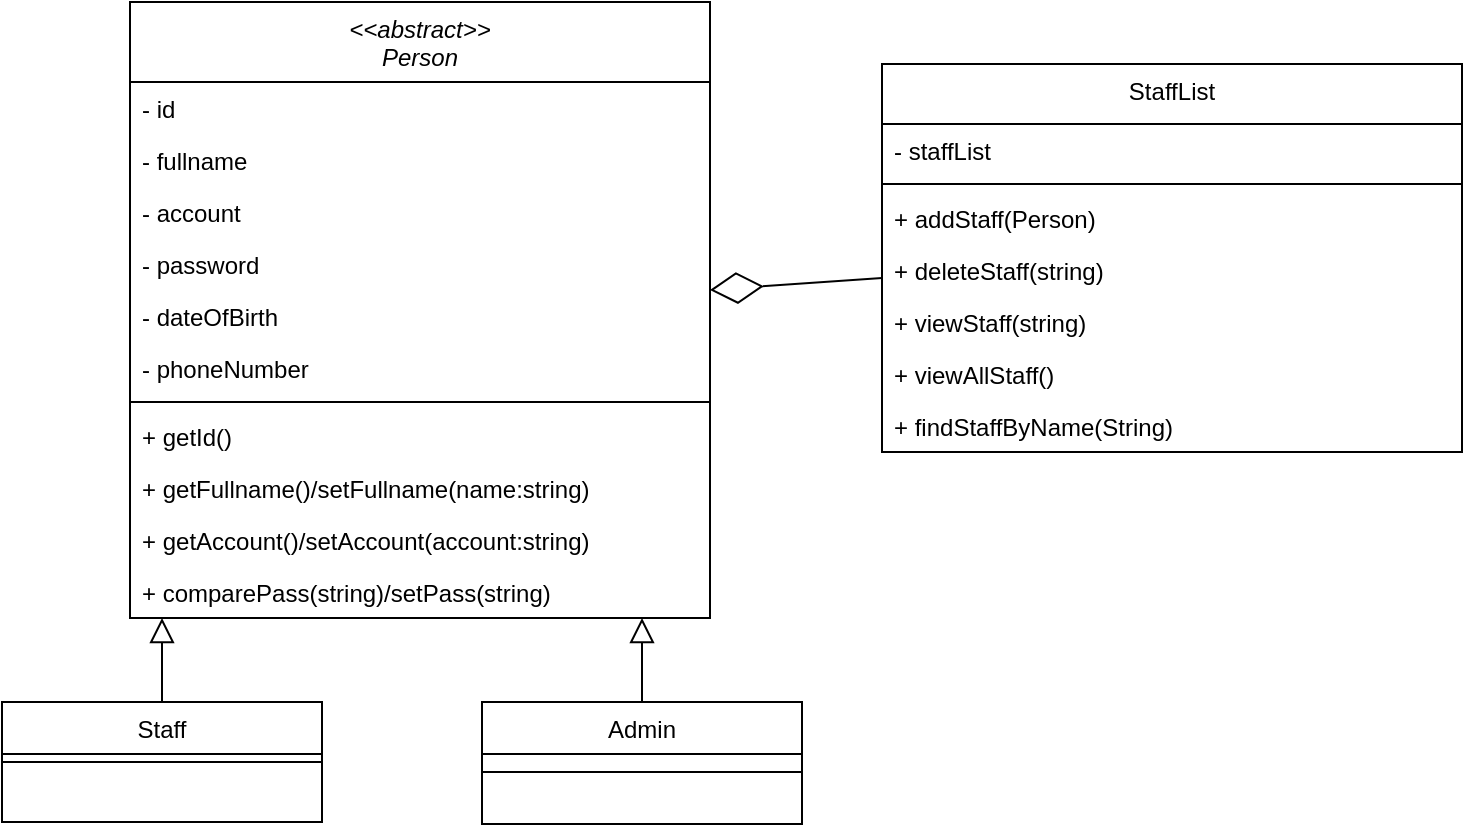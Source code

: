 <mxfile>
    <diagram id="C5RBs43oDa-KdzZeNtuy" name="Page-1">
        <mxGraphModel dx="1081" dy="602" grid="1" gridSize="10" guides="1" tooltips="1" connect="1" arrows="1" fold="1" page="1" pageScale="1" pageWidth="827" pageHeight="1169" math="0" shadow="0">
            <root>
                <mxCell id="WIyWlLk6GJQsqaUBKTNV-0"/>
                <mxCell id="WIyWlLk6GJQsqaUBKTNV-1" parent="WIyWlLk6GJQsqaUBKTNV-0"/>
                <mxCell id="zkfFHV4jXpPFQw0GAbJ--0" value="&lt;&lt;abstract&gt;&gt;&#10;Person" style="swimlane;fontStyle=2;align=center;verticalAlign=top;childLayout=stackLayout;horizontal=1;startSize=40;horizontalStack=0;resizeParent=1;resizeLast=0;collapsible=1;marginBottom=0;rounded=0;shadow=0;strokeWidth=1;" parent="WIyWlLk6GJQsqaUBKTNV-1" vertex="1">
                    <mxGeometry x="124" y="130" width="290" height="308" as="geometry">
                        <mxRectangle x="230" y="140" width="160" height="26" as="alternateBounds"/>
                    </mxGeometry>
                </mxCell>
                <mxCell id="zkfFHV4jXpPFQw0GAbJ--1" value="- id" style="text;align=left;verticalAlign=top;spacingLeft=4;spacingRight=4;overflow=hidden;rotatable=0;points=[[0,0.5],[1,0.5]];portConstraint=eastwest;" parent="zkfFHV4jXpPFQw0GAbJ--0" vertex="1">
                    <mxGeometry y="40" width="290" height="26" as="geometry"/>
                </mxCell>
                <mxCell id="iGLIuC5BQ4Yx6o0lBOy7-52" value="- fullname" style="text;align=left;verticalAlign=top;spacingLeft=4;spacingRight=4;overflow=hidden;rotatable=0;points=[[0,0.5],[1,0.5]];portConstraint=eastwest;" parent="zkfFHV4jXpPFQw0GAbJ--0" vertex="1">
                    <mxGeometry y="66" width="290" height="26" as="geometry"/>
                </mxCell>
                <mxCell id="zkfFHV4jXpPFQw0GAbJ--2" value="- account" style="text;align=left;verticalAlign=top;spacingLeft=4;spacingRight=4;overflow=hidden;rotatable=0;points=[[0,0.5],[1,0.5]];portConstraint=eastwest;rounded=0;shadow=0;html=0;" parent="zkfFHV4jXpPFQw0GAbJ--0" vertex="1">
                    <mxGeometry y="92" width="290" height="26" as="geometry"/>
                </mxCell>
                <mxCell id="10" value="- password" style="text;align=left;verticalAlign=top;spacingLeft=4;spacingRight=4;overflow=hidden;rotatable=0;points=[[0,0.5],[1,0.5]];portConstraint=eastwest;rounded=0;shadow=0;html=0;" vertex="1" parent="zkfFHV4jXpPFQw0GAbJ--0">
                    <mxGeometry y="118" width="290" height="26" as="geometry"/>
                </mxCell>
                <mxCell id="11" value="- dateOfBirth" style="text;align=left;verticalAlign=top;spacingLeft=4;spacingRight=4;overflow=hidden;rotatable=0;points=[[0,0.5],[1,0.5]];portConstraint=eastwest;rounded=0;shadow=0;html=0;" vertex="1" parent="zkfFHV4jXpPFQw0GAbJ--0">
                    <mxGeometry y="144" width="290" height="26" as="geometry"/>
                </mxCell>
                <mxCell id="zkfFHV4jXpPFQw0GAbJ--3" value="- phoneNumber" style="text;align=left;verticalAlign=top;spacingLeft=4;spacingRight=4;overflow=hidden;rotatable=0;points=[[0,0.5],[1,0.5]];portConstraint=eastwest;rounded=0;shadow=0;html=0;" parent="zkfFHV4jXpPFQw0GAbJ--0" vertex="1">
                    <mxGeometry y="170" width="290" height="26" as="geometry"/>
                </mxCell>
                <mxCell id="zkfFHV4jXpPFQw0GAbJ--4" value="" style="line;html=1;strokeWidth=1;align=left;verticalAlign=middle;spacingTop=-1;spacingLeft=3;spacingRight=3;rotatable=0;labelPosition=right;points=[];portConstraint=eastwest;" parent="zkfFHV4jXpPFQw0GAbJ--0" vertex="1">
                    <mxGeometry y="196" width="290" height="8" as="geometry"/>
                </mxCell>
                <mxCell id="zkfFHV4jXpPFQw0GAbJ--5" value="+ getId()" style="text;align=left;verticalAlign=top;spacingLeft=4;spacingRight=4;overflow=hidden;rotatable=0;points=[[0,0.5],[1,0.5]];portConstraint=eastwest;" parent="zkfFHV4jXpPFQw0GAbJ--0" vertex="1">
                    <mxGeometry y="204" width="290" height="26" as="geometry"/>
                </mxCell>
                <mxCell id="iGLIuC5BQ4Yx6o0lBOy7-53" value="+ getFullname()/setFullname(name:string)" style="text;align=left;verticalAlign=top;spacingLeft=4;spacingRight=4;overflow=hidden;rotatable=0;points=[[0,0.5],[1,0.5]];portConstraint=eastwest;" parent="zkfFHV4jXpPFQw0GAbJ--0" vertex="1">
                    <mxGeometry y="230" width="290" height="26" as="geometry"/>
                </mxCell>
                <mxCell id="iGLIuC5BQ4Yx6o0lBOy7-1" value="+ getAccount()/setAccount(account:string) " style="text;align=left;verticalAlign=top;spacingLeft=4;spacingRight=4;overflow=hidden;rotatable=0;points=[[0,0.5],[1,0.5]];portConstraint=eastwest;" parent="zkfFHV4jXpPFQw0GAbJ--0" vertex="1">
                    <mxGeometry y="256" width="290" height="26" as="geometry"/>
                </mxCell>
                <mxCell id="iGLIuC5BQ4Yx6o0lBOy7-2" value="+ comparePass(string)/setPass(string)" style="text;align=left;verticalAlign=top;spacingLeft=4;spacingRight=4;overflow=hidden;rotatable=0;points=[[0,0.5],[1,0.5]];portConstraint=eastwest;" parent="zkfFHV4jXpPFQw0GAbJ--0" vertex="1">
                    <mxGeometry y="282" width="290" height="26" as="geometry"/>
                </mxCell>
                <mxCell id="zkfFHV4jXpPFQw0GAbJ--6" value="Staff" style="swimlane;fontStyle=0;align=center;verticalAlign=top;childLayout=stackLayout;horizontal=1;startSize=26;horizontalStack=0;resizeParent=1;resizeLast=0;collapsible=1;marginBottom=0;rounded=0;shadow=0;strokeWidth=1;" parent="WIyWlLk6GJQsqaUBKTNV-1" vertex="1">
                    <mxGeometry x="60" y="480" width="160" height="60" as="geometry">
                        <mxRectangle x="130" y="380" width="160" height="26" as="alternateBounds"/>
                    </mxGeometry>
                </mxCell>
                <mxCell id="zkfFHV4jXpPFQw0GAbJ--9" value="" style="line;html=1;strokeWidth=1;align=left;verticalAlign=middle;spacingTop=-1;spacingLeft=3;spacingRight=3;rotatable=0;labelPosition=right;points=[];portConstraint=eastwest;" parent="zkfFHV4jXpPFQw0GAbJ--6" vertex="1">
                    <mxGeometry y="26" width="160" height="8" as="geometry"/>
                </mxCell>
                <mxCell id="zkfFHV4jXpPFQw0GAbJ--12" value="" style="endArrow=block;endSize=10;endFill=0;shadow=0;strokeWidth=1;rounded=0;edgeStyle=elbowEdgeStyle;elbow=vertical;" parent="WIyWlLk6GJQsqaUBKTNV-1" source="zkfFHV4jXpPFQw0GAbJ--6" target="zkfFHV4jXpPFQw0GAbJ--0" edge="1">
                    <mxGeometry width="160" relative="1" as="geometry">
                        <mxPoint x="200" y="203" as="sourcePoint"/>
                        <mxPoint x="200" y="203" as="targetPoint"/>
                        <Array as="points">
                            <mxPoint x="270" y="420"/>
                        </Array>
                    </mxGeometry>
                </mxCell>
                <mxCell id="zkfFHV4jXpPFQw0GAbJ--16" value="" style="endArrow=block;endSize=10;endFill=0;shadow=0;strokeWidth=1;rounded=0;edgeStyle=orthogonalEdgeStyle;elbow=vertical;" parent="WIyWlLk6GJQsqaUBKTNV-1" source="iGLIuC5BQ4Yx6o0lBOy7-7" target="zkfFHV4jXpPFQw0GAbJ--0" edge="1">
                    <mxGeometry width="160" relative="1" as="geometry">
                        <mxPoint x="440" y="420" as="sourcePoint"/>
                        <mxPoint x="310" y="271" as="targetPoint"/>
                        <Array as="points">
                            <mxPoint x="370" y="420"/>
                            <mxPoint x="269" y="420"/>
                        </Array>
                    </mxGeometry>
                </mxCell>
                <mxCell id="iGLIuC5BQ4Yx6o0lBOy7-7" value="Admin" style="swimlane;fontStyle=0;align=center;verticalAlign=top;childLayout=stackLayout;horizontal=1;startSize=26;horizontalStack=0;resizeParent=1;resizeLast=0;collapsible=1;marginBottom=0;rounded=0;shadow=0;strokeWidth=1;" parent="WIyWlLk6GJQsqaUBKTNV-1" vertex="1">
                    <mxGeometry x="300" y="480" width="160" height="61" as="geometry">
                        <mxRectangle x="130" y="380" width="160" height="26" as="alternateBounds"/>
                    </mxGeometry>
                </mxCell>
                <mxCell id="iGLIuC5BQ4Yx6o0lBOy7-10" value="" style="line;html=1;strokeWidth=1;align=left;verticalAlign=middle;spacingTop=-1;spacingLeft=3;spacingRight=3;rotatable=0;labelPosition=right;points=[];portConstraint=eastwest;" parent="iGLIuC5BQ4Yx6o0lBOy7-7" vertex="1">
                    <mxGeometry y="26" width="160" height="18" as="geometry"/>
                </mxCell>
                <mxCell id="iGLIuC5BQ4Yx6o0lBOy7-44" value="StaffList" style="swimlane;fontStyle=0;align=center;verticalAlign=top;childLayout=stackLayout;horizontal=1;startSize=30;horizontalStack=0;resizeParent=1;resizeLast=0;collapsible=1;marginBottom=0;rounded=0;shadow=0;strokeWidth=1;" parent="WIyWlLk6GJQsqaUBKTNV-1" vertex="1">
                    <mxGeometry x="500" y="161" width="290" height="194" as="geometry">
                        <mxRectangle x="230" y="140" width="160" height="26" as="alternateBounds"/>
                    </mxGeometry>
                </mxCell>
                <mxCell id="iGLIuC5BQ4Yx6o0lBOy7-45" value="- staffList" style="text;align=left;verticalAlign=top;spacingLeft=4;spacingRight=4;overflow=hidden;rotatable=0;points=[[0,0.5],[1,0.5]];portConstraint=eastwest;" parent="iGLIuC5BQ4Yx6o0lBOy7-44" vertex="1">
                    <mxGeometry y="30" width="290" height="26" as="geometry"/>
                </mxCell>
                <mxCell id="iGLIuC5BQ4Yx6o0lBOy7-48" value="" style="line;html=1;strokeWidth=1;align=left;verticalAlign=middle;spacingTop=-1;spacingLeft=3;spacingRight=3;rotatable=0;labelPosition=right;points=[];portConstraint=eastwest;" parent="iGLIuC5BQ4Yx6o0lBOy7-44" vertex="1">
                    <mxGeometry y="56" width="290" height="8" as="geometry"/>
                </mxCell>
                <mxCell id="iGLIuC5BQ4Yx6o0lBOy7-49" value="+ addStaff(Person)" style="text;align=left;verticalAlign=top;spacingLeft=4;spacingRight=4;overflow=hidden;rotatable=0;points=[[0,0.5],[1,0.5]];portConstraint=eastwest;" parent="iGLIuC5BQ4Yx6o0lBOy7-44" vertex="1">
                    <mxGeometry y="64" width="290" height="26" as="geometry"/>
                </mxCell>
                <mxCell id="iGLIuC5BQ4Yx6o0lBOy7-50" value="+ deleteStaff(string)" style="text;align=left;verticalAlign=top;spacingLeft=4;spacingRight=4;overflow=hidden;rotatable=0;points=[[0,0.5],[1,0.5]];portConstraint=eastwest;" parent="iGLIuC5BQ4Yx6o0lBOy7-44" vertex="1">
                    <mxGeometry y="90" width="290" height="26" as="geometry"/>
                </mxCell>
                <mxCell id="iGLIuC5BQ4Yx6o0lBOy7-51" value="+ viewStaff(string)" style="text;align=left;verticalAlign=top;spacingLeft=4;spacingRight=4;overflow=hidden;rotatable=0;points=[[0,0.5],[1,0.5]];portConstraint=eastwest;" parent="iGLIuC5BQ4Yx6o0lBOy7-44" vertex="1">
                    <mxGeometry y="116" width="290" height="26" as="geometry"/>
                </mxCell>
                <mxCell id="iGLIuC5BQ4Yx6o0lBOy7-55" value="+ viewAllStaff()" style="text;align=left;verticalAlign=top;spacingLeft=4;spacingRight=4;overflow=hidden;rotatable=0;points=[[0,0.5],[1,0.5]];portConstraint=eastwest;" parent="iGLIuC5BQ4Yx6o0lBOy7-44" vertex="1">
                    <mxGeometry y="142" width="290" height="26" as="geometry"/>
                </mxCell>
                <mxCell id="iGLIuC5BQ4Yx6o0lBOy7-59" value="+ findStaffByName(String)" style="text;align=left;verticalAlign=top;spacingLeft=4;spacingRight=4;overflow=hidden;rotatable=0;points=[[0,0.5],[1,0.5]];portConstraint=eastwest;" parent="iGLIuC5BQ4Yx6o0lBOy7-44" vertex="1">
                    <mxGeometry y="168" width="290" height="26" as="geometry"/>
                </mxCell>
                <mxCell id="9" value="" style="endArrow=diamondThin;endFill=0;endSize=24;html=1;" parent="WIyWlLk6GJQsqaUBKTNV-1" source="iGLIuC5BQ4Yx6o0lBOy7-44" target="zkfFHV4jXpPFQw0GAbJ--0" edge="1">
                    <mxGeometry width="160" relative="1" as="geometry">
                        <mxPoint x="470" y="80" as="sourcePoint"/>
                        <mxPoint x="630" y="80" as="targetPoint"/>
                    </mxGeometry>
                </mxCell>
            </root>
        </mxGraphModel>
    </diagram>
</mxfile>